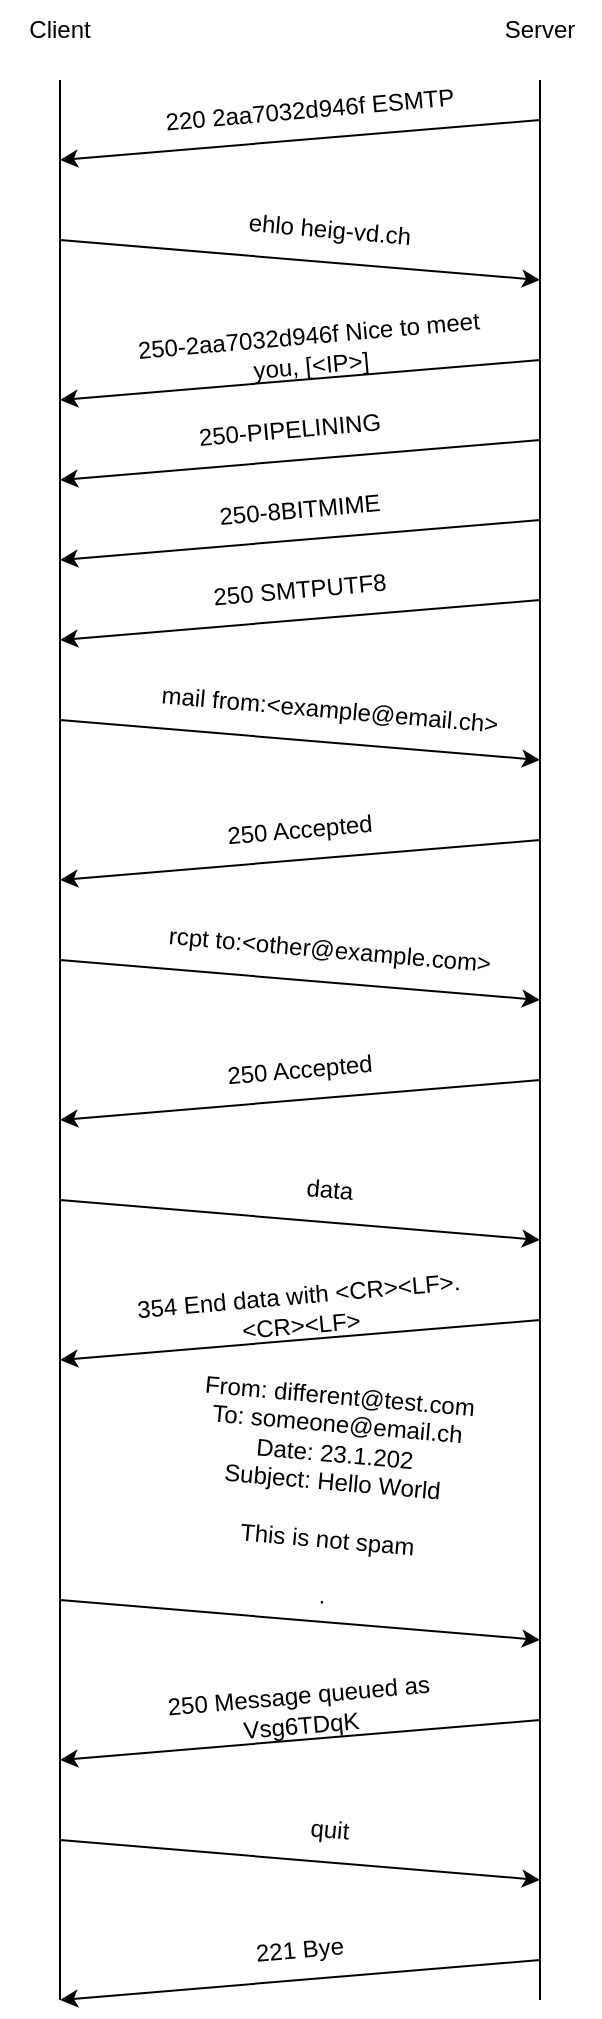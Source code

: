 <mxfile version="22.1.2" type="device">
  <diagram name="Page-1" id="2YBvvXClWsGukQMizWep">
    <mxGraphModel dx="521" dy="613" grid="1" gridSize="10" guides="1" tooltips="1" connect="1" arrows="1" fold="1" page="1" pageScale="1" pageWidth="850" pageHeight="1100" math="0" shadow="0">
      <root>
        <mxCell id="0" />
        <mxCell id="1" parent="0" />
        <mxCell id="KOM6_H3EMtQyfVDm2zwy-1" value="" style="endArrow=none;html=1;rounded=0;" parent="1" edge="1">
          <mxGeometry width="50" height="50" relative="1" as="geometry">
            <mxPoint x="160" y="1080" as="sourcePoint" />
            <mxPoint x="160" y="120" as="targetPoint" />
          </mxGeometry>
        </mxCell>
        <mxCell id="KOM6_H3EMtQyfVDm2zwy-2" value="" style="endArrow=none;html=1;rounded=0;" parent="1" edge="1">
          <mxGeometry width="50" height="50" relative="1" as="geometry">
            <mxPoint x="400" y="1080" as="sourcePoint" />
            <mxPoint x="400" y="120" as="targetPoint" />
          </mxGeometry>
        </mxCell>
        <mxCell id="KOM6_H3EMtQyfVDm2zwy-3" value="Client" style="text;html=1;strokeColor=none;fillColor=none;align=center;verticalAlign=middle;whiteSpace=wrap;rounded=0;" parent="1" vertex="1">
          <mxGeometry x="130" y="80" width="60" height="30" as="geometry" />
        </mxCell>
        <mxCell id="KOM6_H3EMtQyfVDm2zwy-4" value="Server" style="text;html=1;strokeColor=none;fillColor=none;align=center;verticalAlign=middle;whiteSpace=wrap;rounded=0;" parent="1" vertex="1">
          <mxGeometry x="370" y="80" width="60" height="30" as="geometry" />
        </mxCell>
        <mxCell id="KOM6_H3EMtQyfVDm2zwy-5" value="" style="endArrow=classic;html=1;rounded=0;" parent="1" edge="1">
          <mxGeometry width="50" height="50" relative="1" as="geometry">
            <mxPoint x="400" y="140" as="sourcePoint" />
            <mxPoint x="160" y="160" as="targetPoint" />
          </mxGeometry>
        </mxCell>
        <mxCell id="KOM6_H3EMtQyfVDm2zwy-6" value="220&amp;nbsp;2aa7032d946f ESMTP" style="text;html=1;strokeColor=none;fillColor=none;align=center;verticalAlign=middle;whiteSpace=wrap;rounded=0;rotation=355;" parent="1" vertex="1">
          <mxGeometry x="190" y="120" width="190" height="30" as="geometry" />
        </mxCell>
        <mxCell id="KOM6_H3EMtQyfVDm2zwy-10" value="ehlo heig-vd.ch" style="text;html=1;strokeColor=none;fillColor=none;align=center;verticalAlign=middle;whiteSpace=wrap;rounded=0;rotation=5;" parent="1" vertex="1">
          <mxGeometry x="200" y="180" width="190" height="30" as="geometry" />
        </mxCell>
        <mxCell id="KOM6_H3EMtQyfVDm2zwy-11" value="" style="endArrow=classic;html=1;rounded=0;" parent="1" edge="1">
          <mxGeometry width="50" height="50" relative="1" as="geometry">
            <mxPoint x="160" y="200" as="sourcePoint" />
            <mxPoint x="400" y="220" as="targetPoint" />
          </mxGeometry>
        </mxCell>
        <mxCell id="KOM6_H3EMtQyfVDm2zwy-13" value="" style="endArrow=classic;html=1;rounded=0;" parent="1" edge="1">
          <mxGeometry width="50" height="50" relative="1" as="geometry">
            <mxPoint x="400" y="260" as="sourcePoint" />
            <mxPoint x="160" y="280" as="targetPoint" />
          </mxGeometry>
        </mxCell>
        <mxCell id="KOM6_H3EMtQyfVDm2zwy-14" value="250-PIPELINING" style="text;html=1;strokeColor=none;fillColor=none;align=center;verticalAlign=middle;whiteSpace=wrap;rounded=0;rotation=355;" parent="1" vertex="1">
          <mxGeometry x="180" y="280" width="190" height="30" as="geometry" />
        </mxCell>
        <mxCell id="KOM6_H3EMtQyfVDm2zwy-18" value="" style="endArrow=classic;html=1;rounded=0;" parent="1" edge="1">
          <mxGeometry width="50" height="50" relative="1" as="geometry">
            <mxPoint x="400" y="300" as="sourcePoint" />
            <mxPoint x="160" y="320" as="targetPoint" />
          </mxGeometry>
        </mxCell>
        <mxCell id="KOM6_H3EMtQyfVDm2zwy-19" value="250-2aa7032d946f Nice to meet you, [&amp;lt;IP&amp;gt;]" style="text;html=1;strokeColor=none;fillColor=none;align=center;verticalAlign=middle;whiteSpace=wrap;rounded=0;rotation=355;" parent="1" vertex="1">
          <mxGeometry x="190" y="240" width="190" height="30" as="geometry" />
        </mxCell>
        <mxCell id="KOM6_H3EMtQyfVDm2zwy-20" value="250-8BITMIME" style="text;html=1;strokeColor=none;fillColor=none;align=center;verticalAlign=middle;whiteSpace=wrap;rounded=0;rotation=355;" parent="1" vertex="1">
          <mxGeometry x="185" y="320" width="190" height="30" as="geometry" />
        </mxCell>
        <mxCell id="KOM6_H3EMtQyfVDm2zwy-21" value="" style="endArrow=classic;html=1;rounded=0;" parent="1" edge="1">
          <mxGeometry width="50" height="50" relative="1" as="geometry">
            <mxPoint x="400" y="340" as="sourcePoint" />
            <mxPoint x="160" y="360" as="targetPoint" />
          </mxGeometry>
        </mxCell>
        <mxCell id="KOM6_H3EMtQyfVDm2zwy-22" value="250 SMTPUTF8" style="text;html=1;strokeColor=none;fillColor=none;align=center;verticalAlign=middle;whiteSpace=wrap;rounded=0;rotation=355;" parent="1" vertex="1">
          <mxGeometry x="185" y="360" width="190" height="30" as="geometry" />
        </mxCell>
        <mxCell id="KOM6_H3EMtQyfVDm2zwy-23" value="" style="endArrow=classic;html=1;rounded=0;" parent="1" edge="1">
          <mxGeometry width="50" height="50" relative="1" as="geometry">
            <mxPoint x="400" y="380" as="sourcePoint" />
            <mxPoint x="160" y="400" as="targetPoint" />
          </mxGeometry>
        </mxCell>
        <mxCell id="KOM6_H3EMtQyfVDm2zwy-24" value="mail from:&amp;lt;example@email.ch&amp;gt;" style="text;html=1;strokeColor=none;fillColor=none;align=center;verticalAlign=middle;whiteSpace=wrap;rounded=0;rotation=5;" parent="1" vertex="1">
          <mxGeometry x="200" y="420" width="190" height="30" as="geometry" />
        </mxCell>
        <mxCell id="KOM6_H3EMtQyfVDm2zwy-25" value="" style="endArrow=classic;html=1;rounded=0;" parent="1" edge="1">
          <mxGeometry width="50" height="50" relative="1" as="geometry">
            <mxPoint x="160" y="440" as="sourcePoint" />
            <mxPoint x="400" y="460" as="targetPoint" />
          </mxGeometry>
        </mxCell>
        <mxCell id="KOM6_H3EMtQyfVDm2zwy-30" value="250 Accepted" style="text;html=1;strokeColor=none;fillColor=none;align=center;verticalAlign=middle;whiteSpace=wrap;rounded=0;rotation=355;" parent="1" vertex="1">
          <mxGeometry x="185" y="480" width="190" height="30" as="geometry" />
        </mxCell>
        <mxCell id="KOM6_H3EMtQyfVDm2zwy-31" value="" style="endArrow=classic;html=1;rounded=0;" parent="1" edge="1">
          <mxGeometry width="50" height="50" relative="1" as="geometry">
            <mxPoint x="400" y="500" as="sourcePoint" />
            <mxPoint x="160" y="520" as="targetPoint" />
          </mxGeometry>
        </mxCell>
        <mxCell id="KOM6_H3EMtQyfVDm2zwy-32" value="rcpt to:&amp;lt;other@example.com&amp;gt;" style="text;html=1;strokeColor=none;fillColor=none;align=center;verticalAlign=middle;whiteSpace=wrap;rounded=0;rotation=5;" parent="1" vertex="1">
          <mxGeometry x="200" y="540" width="190" height="30" as="geometry" />
        </mxCell>
        <mxCell id="KOM6_H3EMtQyfVDm2zwy-33" value="" style="endArrow=classic;html=1;rounded=0;" parent="1" edge="1">
          <mxGeometry width="50" height="50" relative="1" as="geometry">
            <mxPoint x="160" y="560" as="sourcePoint" />
            <mxPoint x="400" y="580" as="targetPoint" />
          </mxGeometry>
        </mxCell>
        <mxCell id="KOM6_H3EMtQyfVDm2zwy-34" value="250 Accepted" style="text;html=1;strokeColor=none;fillColor=none;align=center;verticalAlign=middle;whiteSpace=wrap;rounded=0;rotation=355;" parent="1" vertex="1">
          <mxGeometry x="185" y="600" width="190" height="30" as="geometry" />
        </mxCell>
        <mxCell id="KOM6_H3EMtQyfVDm2zwy-35" value="" style="endArrow=classic;html=1;rounded=0;" parent="1" edge="1">
          <mxGeometry width="50" height="50" relative="1" as="geometry">
            <mxPoint x="400" y="620" as="sourcePoint" />
            <mxPoint x="160" y="640" as="targetPoint" />
          </mxGeometry>
        </mxCell>
        <mxCell id="KOM6_H3EMtQyfVDm2zwy-36" value="data" style="text;html=1;strokeColor=none;fillColor=none;align=center;verticalAlign=middle;whiteSpace=wrap;rounded=0;rotation=5;" parent="1" vertex="1">
          <mxGeometry x="200" y="660" width="190" height="30" as="geometry" />
        </mxCell>
        <mxCell id="KOM6_H3EMtQyfVDm2zwy-37" value="" style="endArrow=classic;html=1;rounded=0;" parent="1" edge="1">
          <mxGeometry width="50" height="50" relative="1" as="geometry">
            <mxPoint x="160" y="680" as="sourcePoint" />
            <mxPoint x="400" y="700" as="targetPoint" />
          </mxGeometry>
        </mxCell>
        <mxCell id="KOM6_H3EMtQyfVDm2zwy-40" value="354 End data with &amp;lt;CR&amp;gt;&amp;lt;LF&amp;gt;.&amp;lt;CR&amp;gt;&amp;lt;LF&amp;gt;" style="text;html=1;strokeColor=none;fillColor=none;align=center;verticalAlign=middle;whiteSpace=wrap;rounded=0;rotation=355;" parent="1" vertex="1">
          <mxGeometry x="185" y="720" width="190" height="30" as="geometry" />
        </mxCell>
        <mxCell id="KOM6_H3EMtQyfVDm2zwy-41" value="" style="endArrow=classic;html=1;rounded=0;" parent="1" edge="1">
          <mxGeometry width="50" height="50" relative="1" as="geometry">
            <mxPoint x="400" y="740" as="sourcePoint" />
            <mxPoint x="160" y="760" as="targetPoint" />
          </mxGeometry>
        </mxCell>
        <mxCell id="KOM6_H3EMtQyfVDm2zwy-42" value="&lt;div&gt;From: different@test.com&lt;/div&gt;&lt;div&gt;To: someone@email.ch&lt;/div&gt;&lt;div&gt;Date: 23.1.202&lt;/div&gt;&lt;div&gt;Subject: Hello World&lt;/div&gt;&lt;div&gt;&lt;br&gt;&lt;/div&gt;&lt;div&gt;This is not spam&lt;/div&gt;&lt;div&gt;&lt;br&gt;&lt;/div&gt;&lt;div&gt;.&lt;/div&gt;&lt;div&gt;&lt;br&gt;&lt;/div&gt;" style="text;html=1;strokeColor=none;fillColor=none;align=center;verticalAlign=middle;whiteSpace=wrap;rounded=0;rotation=5;" parent="1" vertex="1">
          <mxGeometry x="200" y="820" width="190" height="30" as="geometry" />
        </mxCell>
        <mxCell id="KOM6_H3EMtQyfVDm2zwy-43" value="" style="endArrow=classic;html=1;rounded=0;" parent="1" edge="1">
          <mxGeometry width="50" height="50" relative="1" as="geometry">
            <mxPoint x="160" y="880" as="sourcePoint" />
            <mxPoint x="400" y="900" as="targetPoint" />
          </mxGeometry>
        </mxCell>
        <mxCell id="KOM6_H3EMtQyfVDm2zwy-46" value="250 Message queued as Vsg6TDqK" style="text;html=1;strokeColor=none;fillColor=none;align=center;verticalAlign=middle;whiteSpace=wrap;rounded=0;rotation=355;" parent="1" vertex="1">
          <mxGeometry x="185" y="920" width="190" height="30" as="geometry" />
        </mxCell>
        <mxCell id="KOM6_H3EMtQyfVDm2zwy-47" value="" style="endArrow=classic;html=1;rounded=0;" parent="1" edge="1">
          <mxGeometry width="50" height="50" relative="1" as="geometry">
            <mxPoint x="400" y="940" as="sourcePoint" />
            <mxPoint x="160" y="960" as="targetPoint" />
          </mxGeometry>
        </mxCell>
        <mxCell id="KOM6_H3EMtQyfVDm2zwy-48" value="quit" style="text;html=1;strokeColor=none;fillColor=none;align=center;verticalAlign=middle;whiteSpace=wrap;rounded=0;rotation=5;" parent="1" vertex="1">
          <mxGeometry x="200" y="980" width="190" height="30" as="geometry" />
        </mxCell>
        <mxCell id="KOM6_H3EMtQyfVDm2zwy-49" value="" style="endArrow=classic;html=1;rounded=0;" parent="1" edge="1">
          <mxGeometry width="50" height="50" relative="1" as="geometry">
            <mxPoint x="160" y="1000" as="sourcePoint" />
            <mxPoint x="400" y="1020" as="targetPoint" />
          </mxGeometry>
        </mxCell>
        <mxCell id="KOM6_H3EMtQyfVDm2zwy-50" value="221 Bye" style="text;html=1;strokeColor=none;fillColor=none;align=center;verticalAlign=middle;whiteSpace=wrap;rounded=0;rotation=355;" parent="1" vertex="1">
          <mxGeometry x="185" y="1040" width="190" height="30" as="geometry" />
        </mxCell>
        <mxCell id="KOM6_H3EMtQyfVDm2zwy-51" value="" style="endArrow=classic;html=1;rounded=0;" parent="1" edge="1">
          <mxGeometry width="50" height="50" relative="1" as="geometry">
            <mxPoint x="400" y="1060" as="sourcePoint" />
            <mxPoint x="160" y="1080" as="targetPoint" />
          </mxGeometry>
        </mxCell>
      </root>
    </mxGraphModel>
  </diagram>
</mxfile>
